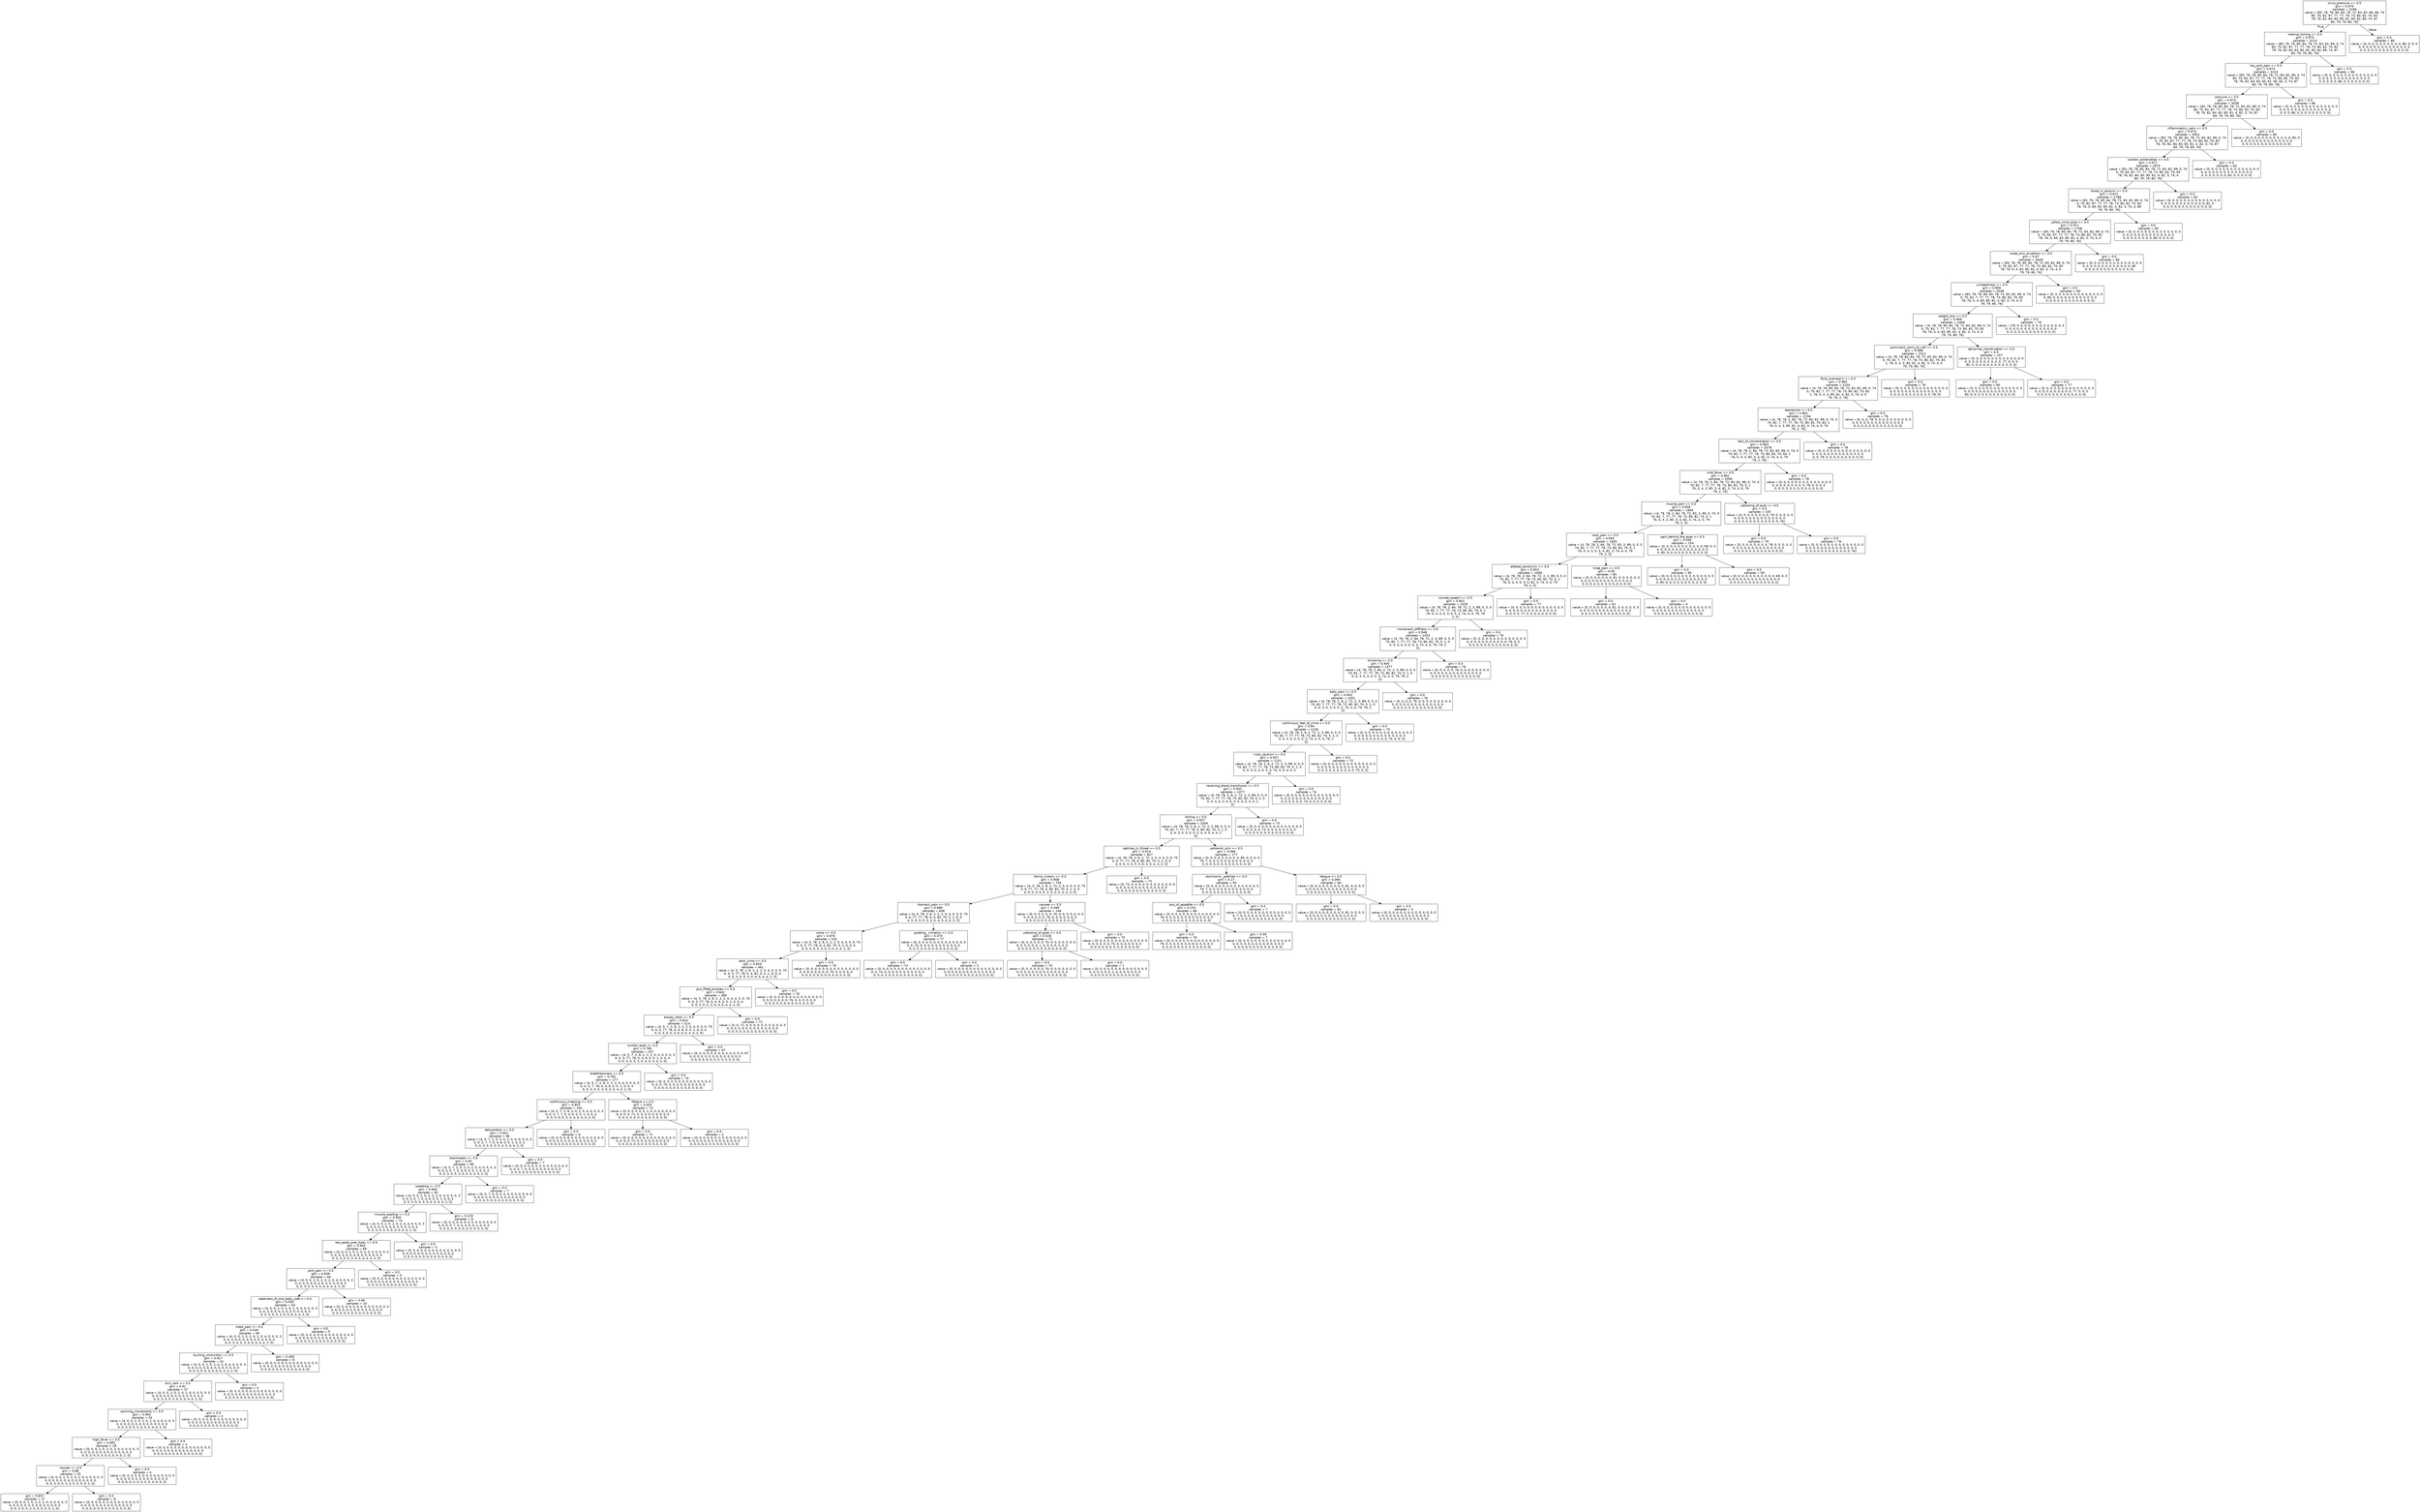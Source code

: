digraph Tree {
node [shape=box, fontname="helvetica"] ;
edge [fontname="helvetica"] ;
0 [label="sinus_pressure <= 0.5\ngini = 0.976\nsamples = 3296\nvalue = [83, 78, 78, 80, 84, 78, 72, 83, 82, 89, 86, 74\n85, 70, 82, 87, 77, 77, 78, 73, 80, 82, 70, 83\n78, 76, 82, 84, 83, 85, 81, 90, 82, 89, 74, 87\n80, 79, 79, 80, 76]"] ;
1 [label="internal_itching <= 0.5\ngini = 0.975\nsamples = 3210\nvalue = [83, 78, 78, 80, 84, 78, 72, 83, 82, 89, 0, 74\n85, 70, 82, 87, 77, 77, 78, 73, 80, 82, 70, 83\n78, 76, 82, 84, 83, 85, 81, 90, 82, 89, 74, 87\n80, 79, 79, 80, 76]"] ;
0 -> 1 [labeldistance=2.5, labelangle=45, headlabel="True"] ;
2 [label="hip_joint_pain <= 0.5\ngini = 0.974\nsamples = 3124\nvalue = [83, 78, 78, 80, 84, 78, 72, 83, 82, 89, 0, 74\n85, 70, 82, 87, 77, 77, 78, 73, 80, 82, 70, 83\n78, 76, 82, 84, 83, 85, 81, 90, 82, 3, 74, 87\n80, 79, 79, 80, 76]"] ;
1 -> 2 ;
3 [label="polyuria <= 0.5\ngini = 0.974\nsamples = 3038\nvalue = [83, 78, 78, 80, 84, 78, 72, 83, 82, 89, 0, 74\n85, 70, 82, 87, 77, 77, 78, 73, 80, 82, 70, 83\n78, 76, 82, 84, 83, 85, 81, 4, 82, 3, 74, 87\n80, 79, 79, 80, 76]"] ;
2 -> 3 ;
4 [label="inflammatory_nails <= 0.5\ngini = 0.973\nsamples = 2953\nvalue = [83, 78, 78, 80, 84, 78, 72, 83, 82, 89, 0, 74\n0, 70, 82, 87, 77, 77, 78, 73, 80, 82, 70, 83\n78, 76, 82, 84, 83, 85, 81, 4, 82, 3, 74, 87\n80, 79, 79, 80, 76]"] ;
3 -> 4 ;
5 [label="swollen_extremeties <= 0.5\ngini = 0.972\nsamples = 2870\nvalue = [83, 78, 78, 80, 84, 78, 72, 83, 82, 89, 0, 74\n0, 70, 82, 87, 77, 77, 78, 73, 80, 82, 70, 83\n78, 76, 82, 84, 83, 85, 81, 4, 82, 3, 74, 4\n80, 79, 79, 80, 76]"] ;
4 -> 5 ;
6 [label="blood_in_sputum <= 0.5\ngini = 0.972\nsamples = 2788\nvalue = [83, 78, 78, 80, 84, 78, 72, 83, 82, 89, 0, 74\n0, 70, 82, 87, 77, 77, 78, 73, 80, 82, 70, 83\n78, 76, 0, 84, 83, 85, 81, 4, 82, 3, 74, 4, 80\n79, 79, 80, 76]"] ;
5 -> 6 ;
7 [label="yellow_crust_ooze <= 0.5\ngini = 0.971\nsamples = 2708\nvalue = [83, 78, 78, 80, 84, 78, 72, 83, 82, 89, 0, 74\n0, 70, 82, 87, 77, 77, 78, 73, 80, 82, 70, 83\n78, 76, 0, 84, 83, 85, 81, 4, 82, 3, 74, 4, 0\n79, 79, 80, 76]"] ;
6 -> 7 ;
8 [label="nodal_skin_eruptions <= 0.5\ngini = 0.97\nsamples = 2628\nvalue = [83, 78, 78, 80, 84, 78, 72, 83, 82, 89, 0, 74\n0, 70, 82, 87, 77, 77, 78, 73, 80, 82, 70, 83\n78, 76, 0, 4, 83, 85, 81, 4, 82, 3, 74, 4, 0\n79, 79, 80, 76]"] ;
7 -> 8 ;
9 [label="unsteadiness <= 0.5\ngini = 0.969\nsamples = 2548\nvalue = [83, 78, 78, 80, 84, 78, 72, 83, 82, 89, 0, 74\n0, 70, 82, 7, 77, 77, 78, 73, 80, 82, 70, 83\n78, 76, 0, 4, 83, 85, 81, 4, 82, 3, 74, 4, 0\n79, 79, 80, 76]"] ;
8 -> 9 ;
10 [label="weight_loss <= 0.5\ngini = 0.968\nsamples = 2469\nvalue = [4, 78, 78, 80, 84, 78, 72, 83, 82, 89, 0, 74\n0, 70, 82, 7, 77, 77, 78, 73, 80, 82, 70, 83\n78, 76, 0, 4, 83, 85, 81, 4, 82, 3, 74, 4, 0\n79, 79, 80, 76]"] ;
9 -> 10 ;
11 [label="prominent_veins_on_calf <= 0.5\ngini = 0.966\nsamples = 2312\nvalue = [4, 78, 78, 80, 84, 78, 72, 83, 82, 89, 0, 74\n0, 70, 82, 7, 77, 77, 78, 73, 80, 82, 70, 83\n1, 76, 0, 4, 3, 85, 81, 4, 82, 3, 74, 4, 0\n79, 79, 80, 76]"] ;
10 -> 11 ;
12 [label="fluid_overload.1 <= 0.5\ngini = 0.965\nsamples = 2234\nvalue = [4, 78, 78, 80, 84, 78, 72, 83, 82, 89, 0, 74\n0, 70, 82, 7, 77, 77, 78, 73, 80, 82, 70, 83\n1, 76, 0, 4, 3, 85, 81, 4, 82, 3, 74, 4, 0\n79, 79, 2, 76]"] ;
11 -> 12 ;
13 [label="depression <= 0.5\ngini = 0.964\nsamples = 2156\nvalue = [4, 78, 78, 2, 84, 78, 72, 83, 82, 89, 0, 74, 0\n70, 82, 7, 77, 77, 78, 73, 80, 82, 70, 83, 1\n76, 0, 4, 3, 85, 81, 4, 82, 3, 74, 4, 0, 79\n79, 2, 76]"] ;
12 -> 13 ;
14 [label="lack_of_concentration <= 0.5\ngini = 0.963\nsamples = 2078\nvalue = [4, 78, 78, 2, 84, 78, 72, 83, 82, 89, 0, 74, 0\n70, 82, 7, 77, 77, 78, 73, 80, 82, 70, 83, 1\n76, 0, 4, 3, 85, 3, 4, 82, 3, 74, 4, 0, 79\n79, 2, 76]"] ;
13 -> 14 ;
15 [label="mild_fever <= 0.5\ngini = 0.961\nsamples = 2000\nvalue = [4, 78, 78, 2, 84, 78, 72, 83, 82, 89, 0, 74, 0\n70, 82, 7, 77, 77, 78, 73, 80, 82, 70, 5, 1\n76, 0, 4, 3, 85, 3, 4, 82, 3, 74, 4, 0, 79\n79, 2, 76]"] ;
14 -> 15 ;
16 [label="muscle_pain <= 0.5\ngini = 0.958\nsamples = 1845\nvalue = [4, 78, 78, 2, 84, 78, 72, 83, 3, 89, 0, 74, 0\n70, 82, 7, 77, 77, 78, 73, 80, 82, 70, 5, 1\n76, 0, 4, 3, 85, 3, 4, 82, 3, 74, 4, 0, 79\n79, 2, 0]"] ;
15 -> 16 ;
17 [label="neck_pain <= 0.5\ngini = 0.955\nsamples = 1691\nvalue = [4, 78, 78, 2, 84, 78, 72, 83, 3, 89, 0, 5, 0\n70, 82, 7, 77, 77, 78, 73, 80, 82, 70, 5, 1\n76, 0, 4, 3, 0, 3, 4, 82, 3, 74, 4, 0, 79\n79, 2, 0]"] ;
16 -> 17 ;
18 [label="altered_sensorium <= 0.5\ngini = 0.953\nsamples = 1606\nvalue = [4, 78, 78, 2, 84, 78, 72, 2, 3, 89, 0, 5, 0\n70, 82, 7, 77, 77, 78, 73, 80, 82, 70, 5, 1\n76, 0, 4, 3, 0, 3, 0, 82, 3, 74, 4, 0, 79\n79, 2, 0]"] ;
17 -> 18 ;
19 [label="slurred_speech <= 0.5\ngini = 0.951\nsamples = 1529\nvalue = [4, 78, 78, 2, 84, 78, 72, 2, 3, 89, 0, 5, 0\n70, 82, 7, 77, 77, 78, 73, 80, 82, 70, 5, 1\n76, 0, 4, 3, 0, 3, 0, 5, 3, 74, 4, 0, 79, 79\n2, 0]"] ;
18 -> 19 ;
20 [label="movement_stiffness <= 0.5\ngini = 0.948\nsamples = 1453\nvalue = [4, 78, 78, 2, 84, 78, 72, 2, 3, 89, 0, 5, 0\n70, 82, 7, 77, 77, 78, 73, 80, 82, 70, 5, 1, 0\n0, 4, 3, 0, 3, 0, 5, 3, 74, 4, 0, 79, 79, 2\n0]"] ;
19 -> 20 ;
21 [label="shivering <= 0.5\ngini = 0.945\nsamples = 1377\nvalue = [4, 78, 78, 2, 84, 2, 72, 2, 3, 89, 0, 5, 0\n70, 82, 7, 77, 77, 78, 73, 80, 82, 70, 5, 1, 0\n0, 4, 3, 0, 3, 0, 5, 3, 74, 4, 0, 79, 79, 2\n0]"] ;
20 -> 21 ;
22 [label="belly_pain <= 0.5\ngini = 0.943\nsamples = 1301\nvalue = [4, 78, 78, 2, 8, 2, 72, 2, 3, 89, 0, 5, 0\n70, 82, 7, 77, 77, 78, 73, 80, 82, 70, 5, 1, 0\n0, 4, 3, 0, 3, 0, 5, 3, 74, 4, 0, 79, 79, 2\n0]"] ;
21 -> 22 ;
23 [label="continuous_feel_of_urine <= 0.5\ngini = 0.94\nsamples = 1226\nvalue = [4, 78, 78, 2, 8, 2, 72, 2, 3, 89, 0, 5, 0\n70, 82, 7, 77, 77, 78, 73, 80, 82, 70, 5, 1, 0\n0, 4, 3, 0, 3, 0, 5, 3, 74, 4, 0, 4, 79, 2\n0]"] ;
22 -> 23 ;
24 [label="rusty_sputum <= 0.5\ngini = 0.937\nsamples = 1151\nvalue = [4, 78, 78, 2, 8, 2, 72, 2, 3, 89, 0, 5, 0\n70, 82, 7, 77, 77, 78, 73, 80, 82, 70, 5, 1, 0\n0, 4, 3, 0, 3, 0, 5, 3, 74, 4, 0, 4, 4, 2\n0]"] ;
23 -> 24 ;
25 [label="receiving_blood_transfusion <= 0.5\ngini = 0.932\nsamples = 1077\nvalue = [4, 78, 78, 2, 8, 2, 72, 2, 3, 89, 0, 5, 0\n70, 82, 7, 77, 77, 78, 73, 80, 82, 70, 5, 1, 0\n0, 4, 3, 0, 3, 0, 5, 3, 0, 4, 0, 4, 4, 2\n0]"] ;
24 -> 25 ;
26 [label="itching <= 0.5\ngini = 0.927\nsamples = 1004\nvalue = [4, 78, 78, 2, 8, 2, 72, 2, 3, 89, 0, 5, 0\n70, 82, 7, 77, 77, 78, 0, 80, 82, 70, 5, 1, 0\n0, 4, 3, 0, 3, 0, 5, 3, 0, 4, 0, 4, 4, 2\n0]"] ;
25 -> 26 ;
27 [label="patches_in_throat <= 0.5\ngini = 0.914\nsamples = 827\nvalue = [4, 78, 78, 2, 8, 2, 72, 2, 0, 4, 0, 5, 0, 70\n3, 0, 77, 77, 78, 0, 80, 82, 70, 5, 1, 0, 0\n4, 0, 0, 3, 0, 5, 3, 0, 4, 0, 4, 4, 2, 0]"] ;
26 -> 27 ;
28 [label="family_history <= 0.5\ngini = 0.908\nsamples = 754\nvalue = [4, 5, 78, 2, 8, 2, 72, 2, 0, 4, 0, 5, 0, 70\n3, 0, 77, 77, 78, 0, 80, 82, 70, 5, 1, 0, 0\n4, 0, 0, 3, 0, 5, 3, 0, 4, 0, 4, 4, 2, 0]"] ;
27 -> 28 ;
29 [label="stomach_pain <= 0.5\ngini = 0.889\nsamples = 608\nvalue = [4, 5, 78, 2, 8, 2, 2, 2, 0, 4, 0, 5, 0, 70\n3, 0, 77, 77, 78, 0, 4, 82, 70, 5, 1, 0, 0\n4, 0, 0, 3, 0, 5, 3, 0, 4, 0, 4, 4, 2, 0]"] ;
28 -> 29 ;
30 [label="coma <= 0.5\ngini = 0.876\nsamples = 531\nvalue = [4, 5, 78, 2, 8, 2, 2, 2, 0, 4, 0, 5, 0, 70\n0, 0, 3, 77, 78, 0, 4, 82, 70, 5, 1, 0, 0, 4\n0, 0, 3, 0, 5, 3, 0, 4, 0, 4, 4, 2, 0]"] ;
29 -> 30 ;
31 [label="dark_urine <= 0.5\ngini = 0.859\nsamples = 461\nvalue = [4, 5, 78, 2, 8, 2, 2, 2, 0, 4, 0, 5, 0, 70\n0, 0, 3, 77, 78, 0, 4, 82, 0, 5, 1, 0, 0, 4\n0, 0, 3, 0, 5, 3, 0, 4, 0, 4, 4, 2, 0]"] ;
30 -> 31 ;
32 [label="pus_filled_pimples <= 0.5\ngini = 0.842\nsamples = 385\nvalue = [4, 5, 78, 2, 8, 2, 2, 2, 0, 4, 0, 5, 0, 70\n0, 0, 3, 77, 78, 0, 4, 6, 0, 5, 1, 0, 0, 4\n0, 0, 3, 0, 5, 3, 0, 4, 0, 4, 4, 2, 0]"] ;
31 -> 32 ;
33 [label="bloody_stool <= 0.5\ngini = 0.824\nsamples = 314\nvalue = [4, 5, 7, 2, 8, 2, 2, 2, 0, 4, 0, 5, 0, 70\n0, 0, 3, 77, 78, 0, 4, 6, 0, 5, 1, 0, 0, 4\n0, 0, 3, 0, 5, 3, 0, 4, 0, 4, 4, 2, 0]"] ;
32 -> 33 ;
34 [label="sunken_eyes <= 0.5\ngini = 0.796\nsamples = 247\nvalue = [4, 5, 7, 2, 8, 2, 2, 2, 0, 4, 0, 5, 0, 3\n0, 0, 3, 77, 78, 0, 4, 6, 0, 5, 1, 0, 0, 4\n0, 0, 3, 0, 5, 3, 0, 4, 0, 4, 4, 2, 0]"] ;
33 -> 34 ;
35 [label="breathlessness <= 0.5\ngini = 0.791\nsamples = 177\nvalue = [4, 5, 7, 2, 8, 2, 2, 2, 0, 4, 0, 5, 0, 3\n0, 0, 3, 7, 78, 0, 4, 6, 0, 5, 1, 0, 0, 4\n0, 0, 3, 0, 5, 3, 0, 4, 0, 4, 4, 2, 0]"] ;
34 -> 35 ;
36 [label="continuous_sneezing <= 0.5\ngini = 0.953\nsamples = 104\nvalue = [4, 5, 7, 2, 8, 2, 0, 2, 0, 4, 0, 5, 0, 3\n0, 0, 3, 7, 7, 0, 4, 6, 0, 5, 1, 0, 0, 4\n0, 0, 3, 0, 5, 3, 0, 4, 0, 4, 4, 2, 0]"] ;
35 -> 36 ;
37 [label="dehydration <= 0.5\ngini = 0.951\nsamples = 96\nvalue = [4, 5, 7, 2, 0, 2, 0, 2, 0, 4, 0, 5, 0, 3\n0, 0, 3, 7, 7, 0, 4, 6, 0, 5, 1, 0, 0, 4\n0, 0, 3, 0, 5, 3, 0, 4, 0, 4, 4, 2, 0]"] ;
36 -> 37 ;
38 [label="blackheads <= 0.5\ngini = 0.95\nsamples = 89\nvalue = [4, 5, 7, 2, 0, 2, 0, 2, 0, 4, 0, 5, 0, 3\n0, 0, 3, 0, 7, 0, 4, 6, 0, 5, 1, 0, 0, 4\n0, 0, 3, 0, 5, 3, 0, 4, 0, 4, 4, 2, 0]"] ;
37 -> 38 ;
39 [label="sweating <= 0.5\ngini = 0.948\nsamples = 82\nvalue = [4, 5, 0, 2, 0, 2, 0, 2, 0, 4, 0, 5, 0, 3\n0, 0, 3, 0, 7, 0, 4, 6, 0, 5, 1, 0, 0, 4\n0, 0, 3, 0, 5, 3, 0, 4, 0, 4, 4, 2, 0]"] ;
38 -> 39 ;
40 [label="muscle_wasting <= 0.5\ngini = 0.945\nsamples = 74\nvalue = [4, 5, 0, 2, 0, 2, 0, 2, 0, 4, 0, 5, 0, 3\n0, 0, 3, 0, 0, 0, 4, 6, 0, 5, 0, 0, 0, 4\n0, 0, 3, 0, 5, 3, 0, 4, 0, 4, 4, 2, 0]"] ;
39 -> 40 ;
41 [label="red_spots_over_body <= 0.5\ngini = 0.942\nsamples = 69\nvalue = [4, 0, 0, 2, 0, 2, 0, 2, 0, 4, 0, 5, 0, 3\n0, 0, 3, 0, 0, 0, 4, 6, 0, 5, 0, 0, 0, 4\n0, 0, 3, 0, 5, 3, 0, 4, 0, 4, 4, 2, 0]"] ;
40 -> 41 ;
42 [label="joint_pain <= 0.5\ngini = 0.939\nsamples = 64\nvalue = [4, 0, 0, 2, 0, 2, 0, 2, 0, 4, 0, 0, 0, 3\n0, 0, 3, 0, 0, 0, 4, 6, 0, 5, 0, 0, 0, 4\n0, 0, 3, 0, 5, 3, 0, 4, 0, 4, 4, 2, 0]"] ;
41 -> 42 ;
43 [label="weakness_of_one_body_side <= 0.5\ngini = 0.932\nsamples = 54\nvalue = [4, 0, 0, 2, 0, 2, 0, 2, 0, 4, 0, 0, 0, 3\n0, 0, 3, 0, 0, 0, 4, 0, 0, 5, 0, 0, 0, 4\n0, 0, 3, 0, 5, 3, 0, 0, 0, 4, 4, 2, 0]"] ;
42 -> 43 ;
44 [label="chest_pain <= 0.5\ngini = 0.928\nsamples = 49\nvalue = [4, 0, 0, 2, 0, 2, 0, 2, 0, 4, 0, 0, 0, 3\n0, 0, 3, 0, 0, 0, 4, 0, 0, 5, 0, 0, 0, 4\n0, 0, 3, 0, 0, 3, 0, 0, 0, 4, 4, 2, 0]"] ;
43 -> 44 ;
45 [label="burning_micturition <= 0.5\ngini = 0.917\nsamples = 41\nvalue = [4, 0, 0, 2, 0, 2, 0, 2, 0, 4, 0, 0, 0, 3\n0, 0, 0, 0, 0, 0, 4, 0, 0, 0, 0, 0, 0, 4\n0, 0, 3, 0, 0, 3, 0, 0, 0, 4, 4, 2, 0]"] ;
44 -> 45 ;
46 [label="skin_rash <= 0.5\ngini = 0.91\nsamples = 37\nvalue = [4, 0, 0, 2, 0, 2, 0, 2, 0, 4, 0, 0, 0, 3\n0, 0, 0, 0, 0, 0, 4, 0, 0, 0, 0, 0, 0, 4\n0, 0, 3, 0, 0, 3, 0, 0, 0, 4, 0, 2, 0]"] ;
45 -> 46 ;
47 [label="spinning_movements <= 0.5\ngini = 0.902\nsamples = 33\nvalue = [4, 0, 0, 2, 0, 2, 0, 2, 0, 4, 0, 0, 0, 3\n0, 0, 0, 0, 0, 0, 4, 0, 0, 0, 0, 0, 0, 0\n0, 0, 3, 0, 0, 3, 0, 0, 0, 4, 0, 2, 0]"] ;
46 -> 47 ;
48 [label="high_fever <= 0.5\ngini = 0.892\nsamples = 29\nvalue = [0, 0, 0, 2, 0, 2, 0, 2, 0, 4, 0, 0, 0, 3\n0, 0, 0, 0, 0, 0, 4, 0, 0, 0, 0, 0, 0, 0\n0, 0, 3, 0, 0, 3, 0, 0, 0, 4, 0, 2, 0]"] ;
47 -> 48 ;
49 [label="nausea <= 0.5\ngini = 0.88\nsamples = 25\nvalue = [0, 0, 0, 2, 0, 2, 0, 2, 0, 4, 0, 0, 0, 3\n0, 0, 0, 0, 0, 0, 4, 0, 0, 0, 0, 0, 0, 0\n0, 0, 3, 0, 0, 3, 0, 0, 0, 0, 0, 2, 0]"] ;
48 -> 49 ;
50 [label="gini = 0.851\nsamples = 17\nvalue = [0, 0, 0, 2, 0, 2, 0, 2, 0, 0, 0, 0, 0, 3\n0, 0, 0, 0, 0, 0, 0, 0, 0, 0, 0, 0, 0, 0\n0, 0, 3, 0, 0, 3, 0, 0, 0, 0, 0, 2, 0]"] ;
49 -> 50 ;
51 [label="gini = 0.5\nsamples = 8\nvalue = [0, 0, 0, 0, 0, 0, 0, 0, 0, 4, 0, 0, 0, 0\n0, 0, 0, 0, 0, 0, 4, 0, 0, 0, 0, 0, 0, 0\n0, 0, 0, 0, 0, 0, 0, 0, 0, 0, 0, 0, 0]"] ;
49 -> 51 ;
52 [label="gini = 0.0\nsamples = 4\nvalue = [0, 0, 0, 0, 0, 0, 0, 0, 0, 0, 0, 0, 0, 0\n0, 0, 0, 0, 0, 0, 0, 0, 0, 0, 0, 0, 0, 0\n0, 0, 0, 0, 0, 0, 0, 0, 0, 4, 0, 0, 0]"] ;
48 -> 52 ;
53 [label="gini = 0.0\nsamples = 4\nvalue = [4, 0, 0, 0, 0, 0, 0, 0, 0, 0, 0, 0, 0, 0\n0, 0, 0, 0, 0, 0, 0, 0, 0, 0, 0, 0, 0, 0\n0, 0, 0, 0, 0, 0, 0, 0, 0, 0, 0, 0, 0]"] ;
47 -> 53 ;
54 [label="gini = 0.0\nsamples = 4\nvalue = [0, 0, 0, 0, 0, 0, 0, 0, 0, 0, 0, 0, 0, 0\n0, 0, 0, 0, 0, 0, 0, 0, 0, 0, 0, 0, 0, 4\n0, 0, 0, 0, 0, 0, 0, 0, 0, 0, 0, 0, 0]"] ;
46 -> 54 ;
55 [label="gini = 0.0\nsamples = 4\nvalue = [0, 0, 0, 0, 0, 0, 0, 0, 0, 0, 0, 0, 0, 0\n0, 0, 0, 0, 0, 0, 0, 0, 0, 0, 0, 0, 0, 0\n0, 0, 0, 0, 0, 0, 0, 0, 0, 0, 4, 0, 0]"] ;
45 -> 55 ;
56 [label="gini = 0.469\nsamples = 8\nvalue = [0, 0, 0, 0, 0, 0, 0, 0, 0, 0, 0, 0, 0, 0\n0, 0, 3, 0, 0, 0, 0, 0, 0, 5, 0, 0, 0, 0\n0, 0, 0, 0, 0, 0, 0, 0, 0, 0, 0, 0, 0]"] ;
44 -> 56 ;
57 [label="gini = 0.0\nsamples = 5\nvalue = [0, 0, 0, 0, 0, 0, 0, 0, 0, 0, 0, 0, 0, 0\n0, 0, 0, 0, 0, 0, 0, 0, 0, 0, 0, 0, 0, 0\n0, 0, 0, 0, 5, 0, 0, 0, 0, 0, 0, 0, 0]"] ;
43 -> 57 ;
58 [label="gini = 0.48\nsamples = 10\nvalue = [0, 0, 0, 0, 0, 0, 0, 0, 0, 0, 0, 0, 0, 0\n0, 0, 0, 0, 0, 0, 0, 6, 0, 0, 0, 0, 0, 0\n0, 0, 0, 0, 0, 0, 0, 4, 0, 0, 0, 0, 0]"] ;
42 -> 58 ;
59 [label="gini = 0.0\nsamples = 5\nvalue = [0, 0, 0, 0, 0, 0, 0, 0, 0, 0, 0, 5, 0, 0\n0, 0, 0, 0, 0, 0, 0, 0, 0, 0, 0, 0, 0, 0\n0, 0, 0, 0, 0, 0, 0, 0, 0, 0, 0, 0, 0]"] ;
41 -> 59 ;
60 [label="gini = 0.0\nsamples = 5\nvalue = [0, 5, 0, 0, 0, 0, 0, 0, 0, 0, 0, 0, 0, 0\n0, 0, 0, 0, 0, 0, 0, 0, 0, 0, 0, 0, 0, 0\n0, 0, 0, 0, 0, 0, 0, 0, 0, 0, 0, 0, 0]"] ;
40 -> 60 ;
61 [label="gini = 0.219\nsamples = 8\nvalue = [0, 0, 0, 0, 0, 0, 0, 0, 0, 0, 0, 0, 0, 0\n0, 0, 0, 0, 7, 0, 0, 0, 0, 0, 1, 0, 0, 0\n0, 0, 0, 0, 0, 0, 0, 0, 0, 0, 0, 0, 0]"] ;
39 -> 61 ;
62 [label="gini = 0.0\nsamples = 7\nvalue = [0, 0, 7, 0, 0, 0, 0, 0, 0, 0, 0, 0, 0, 0\n0, 0, 0, 0, 0, 0, 0, 0, 0, 0, 0, 0, 0, 0\n0, 0, 0, 0, 0, 0, 0, 0, 0, 0, 0, 0, 0]"] ;
38 -> 62 ;
63 [label="gini = 0.0\nsamples = 7\nvalue = [0, 0, 0, 0, 0, 0, 0, 0, 0, 0, 0, 0, 0, 0\n0, 0, 0, 7, 0, 0, 0, 0, 0, 0, 0, 0, 0, 0\n0, 0, 0, 0, 0, 0, 0, 0, 0, 0, 0, 0, 0]"] ;
37 -> 63 ;
64 [label="gini = 0.0\nsamples = 8\nvalue = [0, 0, 0, 0, 8, 0, 0, 0, 0, 0, 0, 0, 0, 0\n0, 0, 0, 0, 0, 0, 0, 0, 0, 0, 0, 0, 0, 0\n0, 0, 0, 0, 0, 0, 0, 0, 0, 0, 0, 0, 0]"] ;
36 -> 64 ;
65 [label="fatigue <= 0.5\ngini = 0.053\nsamples = 73\nvalue = [0, 0, 0, 0, 0, 0, 2, 0, 0, 0, 0, 0, 0, 0\n0, 0, 0, 0, 71, 0, 0, 0, 0, 0, 0, 0, 0, 0\n0, 0, 0, 0, 0, 0, 0, 0, 0, 0, 0, 0, 0]"] ;
35 -> 65 ;
66 [label="gini = 0.0\nsamples = 71\nvalue = [0, 0, 0, 0, 0, 0, 0, 0, 0, 0, 0, 0, 0, 0\n0, 0, 0, 0, 71, 0, 0, 0, 0, 0, 0, 0, 0, 0\n0, 0, 0, 0, 0, 0, 0, 0, 0, 0, 0, 0, 0]"] ;
65 -> 66 ;
67 [label="gini = 0.0\nsamples = 2\nvalue = [0, 0, 0, 0, 0, 0, 2, 0, 0, 0, 0, 0, 0, 0\n0, 0, 0, 0, 0, 0, 0, 0, 0, 0, 0, 0, 0, 0\n0, 0, 0, 0, 0, 0, 0, 0, 0, 0, 0, 0, 0]"] ;
65 -> 67 ;
68 [label="gini = 0.0\nsamples = 70\nvalue = [0, 0, 0, 0, 0, 0, 0, 0, 0, 0, 0, 0, 0, 0\n0, 0, 0, 70, 0, 0, 0, 0, 0, 0, 0, 0, 0, 0\n0, 0, 0, 0, 0, 0, 0, 0, 0, 0, 0, 0, 0]"] ;
34 -> 68 ;
69 [label="gini = 0.0\nsamples = 67\nvalue = [0, 0, 0, 0, 0, 0, 0, 0, 0, 0, 0, 0, 0, 67\n0, 0, 0, 0, 0, 0, 0, 0, 0, 0, 0, 0, 0, 0\n0, 0, 0, 0, 0, 0, 0, 0, 0, 0, 0, 0, 0]"] ;
33 -> 69 ;
70 [label="gini = 0.0\nsamples = 71\nvalue = [0, 0, 71, 0, 0, 0, 0, 0, 0, 0, 0, 0, 0, 0\n0, 0, 0, 0, 0, 0, 0, 0, 0, 0, 0, 0, 0, 0\n0, 0, 0, 0, 0, 0, 0, 0, 0, 0, 0, 0, 0]"] ;
32 -> 70 ;
71 [label="gini = 0.0\nsamples = 76\nvalue = [0, 0, 0, 0, 0, 0, 0, 0, 0, 0, 0, 0, 0, 0\n0, 0, 0, 0, 0, 0, 0, 76, 0, 0, 0, 0, 0, 0\n0, 0, 0, 0, 0, 0, 0, 0, 0, 0, 0, 0, 0]"] ;
31 -> 71 ;
72 [label="gini = 0.0\nsamples = 70\nvalue = [0, 0, 0, 0, 0, 0, 0, 0, 0, 0, 0, 0, 0, 0\n0, 0, 0, 0, 0, 0, 0, 0, 70, 0, 0, 0, 0, 0\n0, 0, 0, 0, 0, 0, 0, 0, 0, 0, 0, 0, 0]"] ;
30 -> 72 ;
73 [label="spotting_ urination <= 0.5\ngini = 0.075\nsamples = 77\nvalue = [0, 0, 0, 0, 0, 0, 0, 0, 0, 0, 0, 0, 0, 0\n3, 0, 74, 0, 0, 0, 0, 0, 0, 0, 0, 0, 0, 0\n0, 0, 0, 0, 0, 0, 0, 0, 0, 0, 0, 0, 0]"] ;
29 -> 73 ;
74 [label="gini = 0.0\nsamples = 74\nvalue = [0, 0, 0, 0, 0, 0, 0, 0, 0, 0, 0, 0, 0, 0\n0, 0, 74, 0, 0, 0, 0, 0, 0, 0, 0, 0, 0, 0\n0, 0, 0, 0, 0, 0, 0, 0, 0, 0, 0, 0, 0]"] ;
73 -> 74 ;
75 [label="gini = 0.0\nsamples = 3\nvalue = [0, 0, 0, 0, 0, 0, 0, 0, 0, 0, 0, 0, 0, 0\n3, 0, 0, 0, 0, 0, 0, 0, 0, 0, 0, 0, 0, 0\n0, 0, 0, 0, 0, 0, 0, 0, 0, 0, 0, 0, 0]"] ;
73 -> 75 ;
76 [label="nausea <= 0.5\ngini = 0.499\nsamples = 146\nvalue = [0, 0, 0, 0, 0, 0, 70, 0, 0, 0, 0, 0, 0, 0\n0, 0, 0, 0, 0, 0, 76, 0, 0, 0, 0, 0, 0, 0\n0, 0, 0, 0, 0, 0, 0, 0, 0, 0, 0, 0, 0]"] ;
28 -> 76 ;
77 [label="yellowing_of_eyes <= 0.5\ngini = 0.028\nsamples = 71\nvalue = [0, 0, 0, 0, 0, 0, 70, 0, 0, 0, 0, 0, 0, 0\n0, 0, 0, 0, 0, 0, 1, 0, 0, 0, 0, 0, 0, 0\n0, 0, 0, 0, 0, 0, 0, 0, 0, 0, 0, 0, 0]"] ;
76 -> 77 ;
78 [label="gini = 0.0\nsamples = 70\nvalue = [0, 0, 0, 0, 0, 0, 70, 0, 0, 0, 0, 0, 0, 0\n0, 0, 0, 0, 0, 0, 0, 0, 0, 0, 0, 0, 0, 0\n0, 0, 0, 0, 0, 0, 0, 0, 0, 0, 0, 0, 0]"] ;
77 -> 78 ;
79 [label="gini = 0.0\nsamples = 1\nvalue = [0, 0, 0, 0, 0, 0, 0, 0, 0, 0, 0, 0, 0, 0\n0, 0, 0, 0, 0, 0, 1, 0, 0, 0, 0, 0, 0, 0\n0, 0, 0, 0, 0, 0, 0, 0, 0, 0, 0, 0, 0]"] ;
77 -> 79 ;
80 [label="gini = 0.0\nsamples = 75\nvalue = [0, 0, 0, 0, 0, 0, 0, 0, 0, 0, 0, 0, 0, 0\n0, 0, 0, 0, 0, 0, 75, 0, 0, 0, 0, 0, 0, 0\n0, 0, 0, 0, 0, 0, 0, 0, 0, 0, 0, 0, 0]"] ;
76 -> 80 ;
81 [label="gini = 0.0\nsamples = 73\nvalue = [0, 73, 0, 0, 0, 0, 0, 0, 0, 0, 0, 0, 0, 0\n0, 0, 0, 0, 0, 0, 0, 0, 0, 0, 0, 0, 0, 0\n0, 0, 0, 0, 0, 0, 0, 0, 0, 0, 0, 0, 0]"] ;
27 -> 81 ;
82 [label="yellowish_skin <= 0.5\ngini = 0.568\nsamples = 177\nvalue = [0, 0, 0, 0, 0, 0, 0, 0, 3, 85, 0, 0, 0, 0\n79, 7, 0, 0, 0, 0, 0, 0, 0, 0, 0, 0, 0, 0\n3, 0, 0, 0, 0, 0, 0, 0, 0, 0, 0, 0, 0]"] ;
26 -> 82 ;
83 [label="dischromic _patches <= 0.5\ngini = 0.27\nsamples = 93\nvalue = [0, 0, 0, 0, 0, 0, 0, 0, 3, 4, 0, 0, 0, 0\n79, 7, 0, 0, 0, 0, 0, 0, 0, 0, 0, 0, 0, 0\n0, 0, 0, 0, 0, 0, 0, 0, 0, 0, 0, 0, 0]"] ;
82 -> 83 ;
84 [label="loss_of_appetite <= 0.5\ngini = 0.153\nsamples = 86\nvalue = [0, 0, 0, 0, 0, 0, 0, 0, 3, 4, 0, 0, 0, 0\n79, 0, 0, 0, 0, 0, 0, 0, 0, 0, 0, 0, 0, 0\n0, 0, 0, 0, 0, 0, 0, 0, 0, 0, 0, 0, 0]"] ;
83 -> 84 ;
85 [label="gini = 0.0\nsamples = 79\nvalue = [0, 0, 0, 0, 0, 0, 0, 0, 0, 0, 0, 0, 0, 0\n79, 0, 0, 0, 0, 0, 0, 0, 0, 0, 0, 0, 0, 0\n0, 0, 0, 0, 0, 0, 0, 0, 0, 0, 0, 0, 0]"] ;
84 -> 85 ;
86 [label="gini = 0.49\nsamples = 7\nvalue = [0, 0, 0, 0, 0, 0, 0, 0, 3, 4, 0, 0, 0, 0\n0, 0, 0, 0, 0, 0, 0, 0, 0, 0, 0, 0, 0, 0\n0, 0, 0, 0, 0, 0, 0, 0, 0, 0, 0, 0, 0]"] ;
84 -> 86 ;
87 [label="gini = 0.0\nsamples = 7\nvalue = [0, 0, 0, 0, 0, 0, 0, 0, 0, 0, 0, 0, 0, 0\n0, 7, 0, 0, 0, 0, 0, 0, 0, 0, 0, 0, 0, 0\n0, 0, 0, 0, 0, 0, 0, 0, 0, 0, 0, 0, 0]"] ;
83 -> 87 ;
88 [label="fatigue <= 0.5\ngini = 0.069\nsamples = 84\nvalue = [0, 0, 0, 0, 0, 0, 0, 0, 0, 81, 0, 0, 0, 0\n0, 0, 0, 0, 0, 0, 0, 0, 0, 0, 0, 0, 0, 0\n3, 0, 0, 0, 0, 0, 0, 0, 0, 0, 0, 0, 0]"] ;
82 -> 88 ;
89 [label="gini = 0.0\nsamples = 81\nvalue = [0, 0, 0, 0, 0, 0, 0, 0, 0, 81, 0, 0, 0, 0\n0, 0, 0, 0, 0, 0, 0, 0, 0, 0, 0, 0, 0, 0\n0, 0, 0, 0, 0, 0, 0, 0, 0, 0, 0, 0, 0]"] ;
88 -> 89 ;
90 [label="gini = 0.0\nsamples = 3\nvalue = [0, 0, 0, 0, 0, 0, 0, 0, 0, 0, 0, 0, 0, 0\n0, 0, 0, 0, 0, 0, 0, 0, 0, 0, 0, 0, 0, 0\n3, 0, 0, 0, 0, 0, 0, 0, 0, 0, 0, 0, 0]"] ;
88 -> 90 ;
91 [label="gini = 0.0\nsamples = 73\nvalue = [0, 0, 0, 0, 0, 0, 0, 0, 0, 0, 0, 0, 0, 0\n0, 0, 0, 0, 0, 73, 0, 0, 0, 0, 0, 0, 0, 0\n0, 0, 0, 0, 0, 0, 0, 0, 0, 0, 0, 0, 0]"] ;
25 -> 91 ;
92 [label="gini = 0.0\nsamples = 74\nvalue = [0, 0, 0, 0, 0, 0, 0, 0, 0, 0, 0, 0, 0, 0\n0, 0, 0, 0, 0, 0, 0, 0, 0, 0, 0, 0, 0, 0\n0, 0, 0, 0, 0, 0, 74, 0, 0, 0, 0, 0, 0]"] ;
24 -> 92 ;
93 [label="gini = 0.0\nsamples = 75\nvalue = [0, 0, 0, 0, 0, 0, 0, 0, 0, 0, 0, 0, 0, 0\n0, 0, 0, 0, 0, 0, 0, 0, 0, 0, 0, 0, 0, 0\n0, 0, 0, 0, 0, 0, 0, 0, 0, 0, 75, 0, 0]"] ;
23 -> 93 ;
94 [label="gini = 0.0\nsamples = 75\nvalue = [0, 0, 0, 0, 0, 0, 0, 0, 0, 0, 0, 0, 0, 0\n0, 0, 0, 0, 0, 0, 0, 0, 0, 0, 0, 0, 0, 0\n0, 0, 0, 0, 0, 0, 0, 0, 0, 75, 0, 0, 0]"] ;
22 -> 94 ;
95 [label="gini = 0.0\nsamples = 76\nvalue = [0, 0, 0, 0, 76, 0, 0, 0, 0, 0, 0, 0, 0, 0\n0, 0, 0, 0, 0, 0, 0, 0, 0, 0, 0, 0, 0, 0\n0, 0, 0, 0, 0, 0, 0, 0, 0, 0, 0, 0, 0]"] ;
21 -> 95 ;
96 [label="gini = 0.0\nsamples = 76\nvalue = [0, 0, 0, 0, 0, 76, 0, 0, 0, 0, 0, 0, 0, 0\n0, 0, 0, 0, 0, 0, 0, 0, 0, 0, 0, 0, 0, 0\n0, 0, 0, 0, 0, 0, 0, 0, 0, 0, 0, 0, 0]"] ;
20 -> 96 ;
97 [label="gini = 0.0\nsamples = 76\nvalue = [0, 0, 0, 0, 0, 0, 0, 0, 0, 0, 0, 0, 0, 0\n0, 0, 0, 0, 0, 0, 0, 0, 0, 0, 0, 76, 0, 0\n0, 0, 0, 0, 0, 0, 0, 0, 0, 0, 0, 0, 0]"] ;
19 -> 97 ;
98 [label="gini = 0.0\nsamples = 77\nvalue = [0, 0, 0, 0, 0, 0, 0, 0, 0, 0, 0, 0, 0, 0\n0, 0, 0, 0, 0, 0, 0, 0, 0, 0, 0, 0, 0, 0\n0, 0, 0, 0, 77, 0, 0, 0, 0, 0, 0, 0, 0]"] ;
18 -> 98 ;
99 [label="knee_pain <= 0.5\ngini = 0.09\nsamples = 85\nvalue = [0, 0, 0, 0, 0, 0, 0, 81, 0, 0, 0, 0, 0, 0\n0, 0, 0, 0, 0, 0, 0, 0, 0, 0, 0, 0, 0, 0\n0, 0, 0, 4, 0, 0, 0, 0, 0, 0, 0, 0, 0]"] ;
17 -> 99 ;
100 [label="gini = 0.0\nsamples = 81\nvalue = [0, 0, 0, 0, 0, 0, 0, 81, 0, 0, 0, 0, 0, 0\n0, 0, 0, 0, 0, 0, 0, 0, 0, 0, 0, 0, 0, 0\n0, 0, 0, 0, 0, 0, 0, 0, 0, 0, 0, 0, 0]"] ;
99 -> 100 ;
101 [label="gini = 0.0\nsamples = 4\nvalue = [0, 0, 0, 0, 0, 0, 0, 0, 0, 0, 0, 0, 0, 0\n0, 0, 0, 0, 0, 0, 0, 0, 0, 0, 0, 0, 0, 0\n0, 0, 0, 4, 0, 0, 0, 0, 0, 0, 0, 0, 0]"] ;
99 -> 101 ;
102 [label="pain_behind_the_eyes <= 0.5\ngini = 0.495\nsamples = 154\nvalue = [0, 0, 0, 0, 0, 0, 0, 0, 0, 0, 0, 69, 0, 0\n0, 0, 0, 0, 0, 0, 0, 0, 0, 0, 0, 0, 0, 0\n0, 85, 0, 0, 0, 0, 0, 0, 0, 0, 0, 0, 0]"] ;
16 -> 102 ;
103 [label="gini = 0.0\nsamples = 85\nvalue = [0, 0, 0, 0, 0, 0, 0, 0, 0, 0, 0, 0, 0, 0\n0, 0, 0, 0, 0, 0, 0, 0, 0, 0, 0, 0, 0, 0\n0, 85, 0, 0, 0, 0, 0, 0, 0, 0, 0, 0, 0]"] ;
102 -> 103 ;
104 [label="gini = 0.0\nsamples = 69\nvalue = [0, 0, 0, 0, 0, 0, 0, 0, 0, 0, 0, 69, 0, 0\n0, 0, 0, 0, 0, 0, 0, 0, 0, 0, 0, 0, 0, 0\n0, 0, 0, 0, 0, 0, 0, 0, 0, 0, 0, 0, 0]"] ;
102 -> 104 ;
105 [label="yellowing_of_eyes <= 0.5\ngini = 0.5\nsamples = 155\nvalue = [0, 0, 0, 0, 0, 0, 0, 0, 79, 0, 0, 0, 0, 0\n0, 0, 0, 0, 0, 0, 0, 0, 0, 0, 0, 0, 0, 0\n0, 0, 0, 0, 0, 0, 0, 0, 0, 0, 0, 0, 76]"] ;
15 -> 105 ;
106 [label="gini = 0.0\nsamples = 79\nvalue = [0, 0, 0, 0, 0, 0, 0, 0, 79, 0, 0, 0, 0, 0\n0, 0, 0, 0, 0, 0, 0, 0, 0, 0, 0, 0, 0, 0\n0, 0, 0, 0, 0, 0, 0, 0, 0, 0, 0, 0, 0]"] ;
105 -> 106 ;
107 [label="gini = 0.0\nsamples = 76\nvalue = [0, 0, 0, 0, 0, 0, 0, 0, 0, 0, 0, 0, 0, 0\n0, 0, 0, 0, 0, 0, 0, 0, 0, 0, 0, 0, 0, 0\n0, 0, 0, 0, 0, 0, 0, 0, 0, 0, 0, 0, 76]"] ;
105 -> 107 ;
108 [label="gini = 0.0\nsamples = 78\nvalue = [0, 0, 0, 0, 0, 0, 0, 0, 0, 0, 0, 0, 0, 0\n0, 0, 0, 0, 0, 0, 0, 0, 0, 78, 0, 0, 0, 0\n0, 0, 0, 0, 0, 0, 0, 0, 0, 0, 0, 0, 0]"] ;
14 -> 108 ;
109 [label="gini = 0.0\nsamples = 78\nvalue = [0, 0, 0, 0, 0, 0, 0, 0, 0, 0, 0, 0, 0, 0\n0, 0, 0, 0, 0, 0, 0, 0, 0, 0, 0, 0, 0, 0\n0, 0, 78, 0, 0, 0, 0, 0, 0, 0, 0, 0, 0]"] ;
13 -> 109 ;
110 [label="gini = 0.0\nsamples = 78\nvalue = [0, 0, 0, 78, 0, 0, 0, 0, 0, 0, 0, 0, 0, 0\n0, 0, 0, 0, 0, 0, 0, 0, 0, 0, 0, 0, 0, 0\n0, 0, 0, 0, 0, 0, 0, 0, 0, 0, 0, 0, 0]"] ;
12 -> 110 ;
111 [label="gini = 0.0\nsamples = 78\nvalue = [0, 0, 0, 0, 0, 0, 0, 0, 0, 0, 0, 0, 0, 0\n0, 0, 0, 0, 0, 0, 0, 0, 0, 0, 0, 0, 0, 0\n0, 0, 0, 0, 0, 0, 0, 0, 0, 0, 0, 78, 0]"] ;
11 -> 111 ;
112 [label="abnormal_menstruation <= 0.5\ngini = 0.5\nsamples = 157\nvalue = [0, 0, 0, 0, 0, 0, 0, 0, 0, 0, 0, 0, 0, 0\n0, 0, 0, 0, 0, 0, 0, 0, 0, 0, 77, 0, 0, 0\n80, 0, 0, 0, 0, 0, 0, 0, 0, 0, 0, 0, 0]"] ;
10 -> 112 ;
113 [label="gini = 0.0\nsamples = 80\nvalue = [0, 0, 0, 0, 0, 0, 0, 0, 0, 0, 0, 0, 0, 0\n0, 0, 0, 0, 0, 0, 0, 0, 0, 0, 0, 0, 0, 0\n80, 0, 0, 0, 0, 0, 0, 0, 0, 0, 0, 0, 0]"] ;
112 -> 113 ;
114 [label="gini = 0.0\nsamples = 77\nvalue = [0, 0, 0, 0, 0, 0, 0, 0, 0, 0, 0, 0, 0, 0\n0, 0, 0, 0, 0, 0, 0, 0, 0, 0, 77, 0, 0, 0\n0, 0, 0, 0, 0, 0, 0, 0, 0, 0, 0, 0, 0]"] ;
112 -> 114 ;
115 [label="gini = 0.0\nsamples = 79\nvalue = [79, 0, 0, 0, 0, 0, 0, 0, 0, 0, 0, 0, 0, 0\n0, 0, 0, 0, 0, 0, 0, 0, 0, 0, 0, 0, 0, 0\n0, 0, 0, 0, 0, 0, 0, 0, 0, 0, 0, 0, 0]"] ;
9 -> 115 ;
116 [label="gini = 0.0\nsamples = 80\nvalue = [0, 0, 0, 0, 0, 0, 0, 0, 0, 0, 0, 0, 0, 0\n0, 80, 0, 0, 0, 0, 0, 0, 0, 0, 0, 0, 0, 0\n0, 0, 0, 0, 0, 0, 0, 0, 0, 0, 0, 0, 0]"] ;
8 -> 116 ;
117 [label="gini = 0.0\nsamples = 80\nvalue = [0, 0, 0, 0, 0, 0, 0, 0, 0, 0, 0, 0, 0, 0\n0, 0, 0, 0, 0, 0, 0, 0, 0, 0, 0, 0, 0, 80\n0, 0, 0, 0, 0, 0, 0, 0, 0, 0, 0, 0, 0]"] ;
7 -> 117 ;
118 [label="gini = 0.0\nsamples = 80\nvalue = [0, 0, 0, 0, 0, 0, 0, 0, 0, 0, 0, 0, 0, 0\n0, 0, 0, 0, 0, 0, 0, 0, 0, 0, 0, 0, 0, 0\n0, 0, 0, 0, 0, 0, 0, 0, 80, 0, 0, 0, 0]"] ;
6 -> 118 ;
119 [label="gini = 0.0\nsamples = 82\nvalue = [0, 0, 0, 0, 0, 0, 0, 0, 0, 0, 0, 0, 0, 0\n0, 0, 0, 0, 0, 0, 0, 0, 0, 0, 0, 0, 82, 0\n0, 0, 0, 0, 0, 0, 0, 0, 0, 0, 0, 0, 0]"] ;
5 -> 119 ;
120 [label="gini = 0.0\nsamples = 83\nvalue = [0, 0, 0, 0, 0, 0, 0, 0, 0, 0, 0, 0, 0, 0\n0, 0, 0, 0, 0, 0, 0, 0, 0, 0, 0, 0, 0, 0\n0, 0, 0, 0, 0, 0, 0, 83, 0, 0, 0, 0, 0]"] ;
4 -> 120 ;
121 [label="gini = 0.0\nsamples = 85\nvalue = [0, 0, 0, 0, 0, 0, 0, 0, 0, 0, 0, 0, 85, 0\n0, 0, 0, 0, 0, 0, 0, 0, 0, 0, 0, 0, 0, 0\n0, 0, 0, 0, 0, 0, 0, 0, 0, 0, 0, 0, 0]"] ;
3 -> 121 ;
122 [label="gini = 0.0\nsamples = 86\nvalue = [0, 0, 0, 0, 0, 0, 0, 0, 0, 0, 0, 0, 0, 0\n0, 0, 0, 0, 0, 0, 0, 0, 0, 0, 0, 0, 0, 0\n0, 0, 0, 86, 0, 0, 0, 0, 0, 0, 0, 0, 0]"] ;
2 -> 122 ;
123 [label="gini = 0.0\nsamples = 86\nvalue = [0, 0, 0, 0, 0, 0, 0, 0, 0, 0, 0, 0, 0, 0\n0, 0, 0, 0, 0, 0, 0, 0, 0, 0, 0, 0, 0, 0\n0, 0, 0, 0, 0, 86, 0, 0, 0, 0, 0, 0, 0]"] ;
1 -> 123 ;
124 [label="gini = 0.0\nsamples = 86\nvalue = [0, 0, 0, 0, 0, 0, 0, 0, 0, 0, 86, 0, 0, 0\n0, 0, 0, 0, 0, 0, 0, 0, 0, 0, 0, 0, 0, 0\n0, 0, 0, 0, 0, 0, 0, 0, 0, 0, 0, 0, 0]"] ;
0 -> 124 [labeldistance=2.5, labelangle=-45, headlabel="False"] ;
}